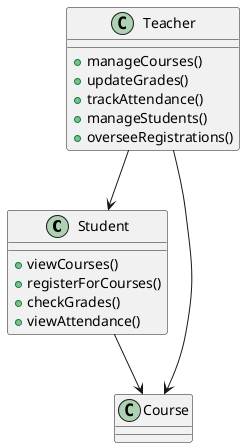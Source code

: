 @startuml
class Student {
    +viewCourses()
    +registerForCourses()
    +checkGrades()
    +viewAttendance()
}

class Teacher {
    +manageCourses()
    +updateGrades()
    +trackAttendance()
    +manageStudents()
    +overseeRegistrations()
}

Student --> Course
Teacher --> Course
Teacher --> Student

@enduml
